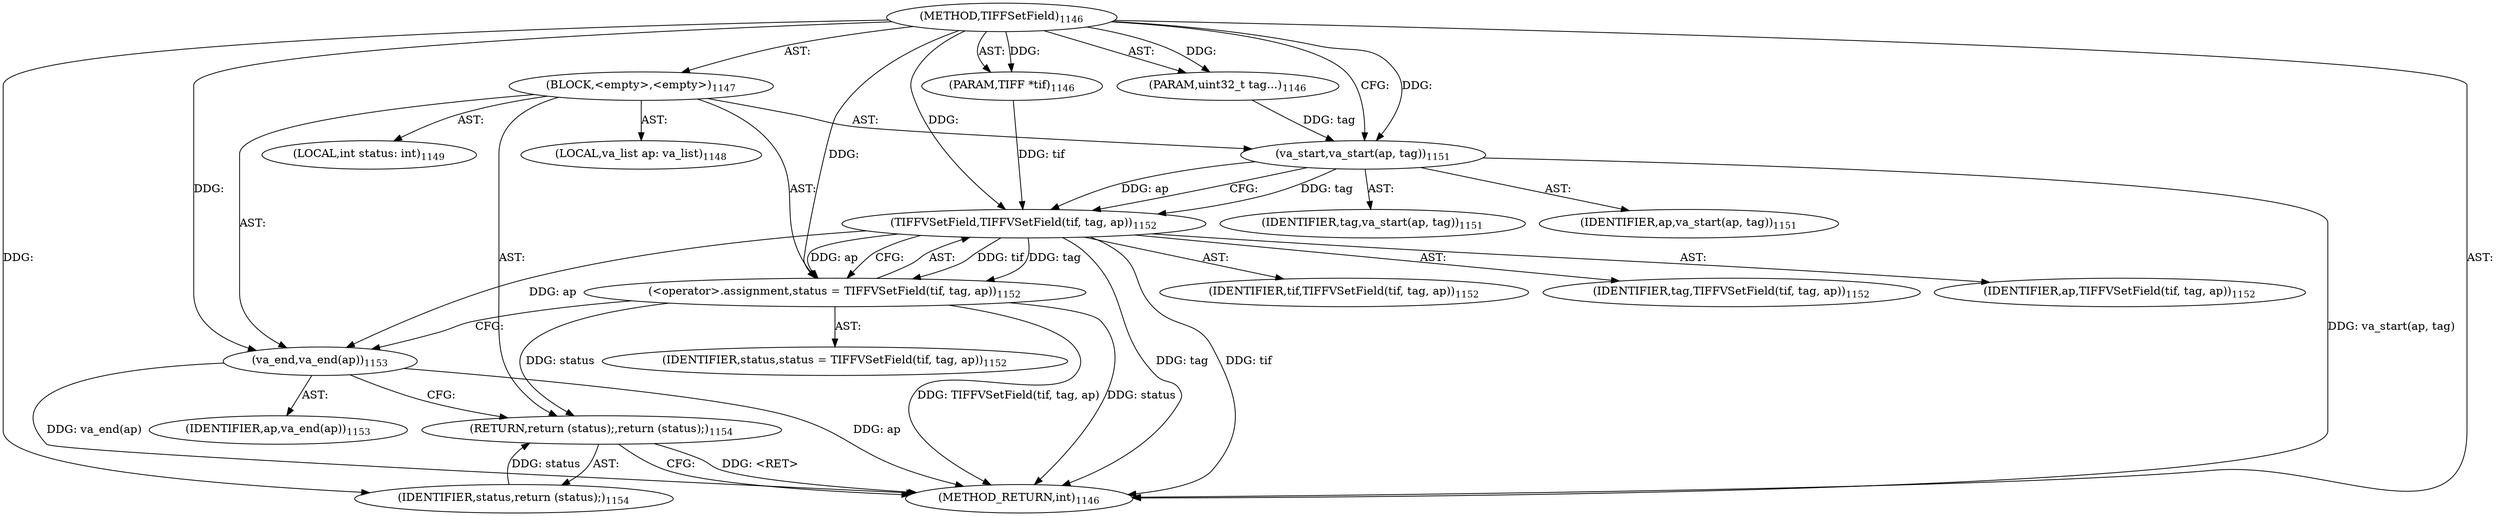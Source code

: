 digraph "TIFFSetField" {  
"42428" [label = <(METHOD,TIFFSetField)<SUB>1146</SUB>> ]
"42429" [label = <(PARAM,TIFF *tif)<SUB>1146</SUB>> ]
"42430" [label = <(PARAM,uint32_t tag...)<SUB>1146</SUB>> ]
"42431" [label = <(BLOCK,&lt;empty&gt;,&lt;empty&gt;)<SUB>1147</SUB>> ]
"42432" [label = <(LOCAL,va_list ap: va_list)<SUB>1148</SUB>> ]
"42433" [label = <(LOCAL,int status: int)<SUB>1149</SUB>> ]
"42434" [label = <(va_start,va_start(ap, tag))<SUB>1151</SUB>> ]
"42435" [label = <(IDENTIFIER,ap,va_start(ap, tag))<SUB>1151</SUB>> ]
"42436" [label = <(IDENTIFIER,tag,va_start(ap, tag))<SUB>1151</SUB>> ]
"42437" [label = <(&lt;operator&gt;.assignment,status = TIFFVSetField(tif, tag, ap))<SUB>1152</SUB>> ]
"42438" [label = <(IDENTIFIER,status,status = TIFFVSetField(tif, tag, ap))<SUB>1152</SUB>> ]
"42439" [label = <(TIFFVSetField,TIFFVSetField(tif, tag, ap))<SUB>1152</SUB>> ]
"42440" [label = <(IDENTIFIER,tif,TIFFVSetField(tif, tag, ap))<SUB>1152</SUB>> ]
"42441" [label = <(IDENTIFIER,tag,TIFFVSetField(tif, tag, ap))<SUB>1152</SUB>> ]
"42442" [label = <(IDENTIFIER,ap,TIFFVSetField(tif, tag, ap))<SUB>1152</SUB>> ]
"42443" [label = <(va_end,va_end(ap))<SUB>1153</SUB>> ]
"42444" [label = <(IDENTIFIER,ap,va_end(ap))<SUB>1153</SUB>> ]
"42445" [label = <(RETURN,return (status);,return (status);)<SUB>1154</SUB>> ]
"42446" [label = <(IDENTIFIER,status,return (status);)<SUB>1154</SUB>> ]
"42447" [label = <(METHOD_RETURN,int)<SUB>1146</SUB>> ]
  "42428" -> "42429"  [ label = "AST: "] 
  "42428" -> "42430"  [ label = "AST: "] 
  "42428" -> "42431"  [ label = "AST: "] 
  "42428" -> "42447"  [ label = "AST: "] 
  "42431" -> "42432"  [ label = "AST: "] 
  "42431" -> "42433"  [ label = "AST: "] 
  "42431" -> "42434"  [ label = "AST: "] 
  "42431" -> "42437"  [ label = "AST: "] 
  "42431" -> "42443"  [ label = "AST: "] 
  "42431" -> "42445"  [ label = "AST: "] 
  "42434" -> "42435"  [ label = "AST: "] 
  "42434" -> "42436"  [ label = "AST: "] 
  "42437" -> "42438"  [ label = "AST: "] 
  "42437" -> "42439"  [ label = "AST: "] 
  "42439" -> "42440"  [ label = "AST: "] 
  "42439" -> "42441"  [ label = "AST: "] 
  "42439" -> "42442"  [ label = "AST: "] 
  "42443" -> "42444"  [ label = "AST: "] 
  "42445" -> "42446"  [ label = "AST: "] 
  "42434" -> "42439"  [ label = "CFG: "] 
  "42437" -> "42443"  [ label = "CFG: "] 
  "42443" -> "42445"  [ label = "CFG: "] 
  "42445" -> "42447"  [ label = "CFG: "] 
  "42439" -> "42437"  [ label = "CFG: "] 
  "42428" -> "42434"  [ label = "CFG: "] 
  "42445" -> "42447"  [ label = "DDG: &lt;RET&gt;"] 
  "42434" -> "42447"  [ label = "DDG: va_start(ap, tag)"] 
  "42437" -> "42447"  [ label = "DDG: status"] 
  "42439" -> "42447"  [ label = "DDG: tif"] 
  "42439" -> "42447"  [ label = "DDG: tag"] 
  "42437" -> "42447"  [ label = "DDG: TIFFVSetField(tif, tag, ap)"] 
  "42443" -> "42447"  [ label = "DDG: ap"] 
  "42443" -> "42447"  [ label = "DDG: va_end(ap)"] 
  "42428" -> "42429"  [ label = "DDG: "] 
  "42428" -> "42430"  [ label = "DDG: "] 
  "42439" -> "42437"  [ label = "DDG: tif"] 
  "42439" -> "42437"  [ label = "DDG: tag"] 
  "42439" -> "42437"  [ label = "DDG: ap"] 
  "42446" -> "42445"  [ label = "DDG: status"] 
  "42437" -> "42445"  [ label = "DDG: status"] 
  "42428" -> "42434"  [ label = "DDG: "] 
  "42430" -> "42434"  [ label = "DDG: tag"] 
  "42428" -> "42437"  [ label = "DDG: "] 
  "42439" -> "42443"  [ label = "DDG: ap"] 
  "42428" -> "42443"  [ label = "DDG: "] 
  "42428" -> "42446"  [ label = "DDG: "] 
  "42429" -> "42439"  [ label = "DDG: tif"] 
  "42428" -> "42439"  [ label = "DDG: "] 
  "42434" -> "42439"  [ label = "DDG: tag"] 
  "42434" -> "42439"  [ label = "DDG: ap"] 
}
